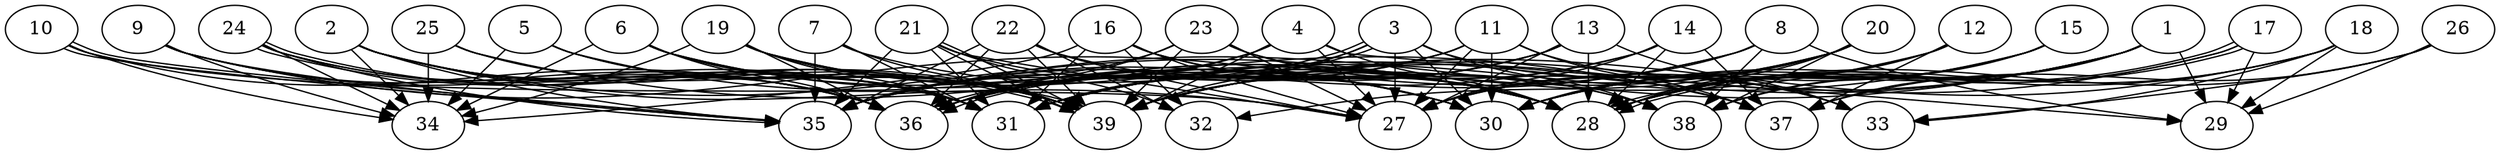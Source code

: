 // DAG (tier=3-complex, mode=compute, n=39, ccr=0.480, fat=0.773, density=0.774, regular=0.243, jump=0.309, mindata=1048576, maxdata=16777216)
// DAG automatically generated by daggen at Sun Aug 24 16:33:34 2025
// /home/ermia/Project/Environments/daggen/bin/daggen --dot --ccr 0.480 --fat 0.773 --regular 0.243 --density 0.774 --jump 0.309 --mindata 1048576 --maxdata 16777216 -n 39 
digraph G {
  1 [size="64546251518808088", alpha="0.16", expect_size="32273125759404044"]
  1 -> 28 [size ="1137350423871488"]
  1 -> 29 [size ="1137350423871488"]
  1 -> 30 [size ="1137350423871488"]
  1 -> 31 [size ="1137350423871488"]
  1 -> 35 [size ="1137350423871488"]
  1 -> 37 [size ="1137350423871488"]
  1 -> 38 [size ="1137350423871488"]
  1 -> 39 [size ="1137350423871488"]
  2 [size="1375274358112518144", alpha="0.06", expect_size="687637179056259072"]
  2 -> 27 [size ="9893490720768"]
  2 -> 28 [size ="9893490720768"]
  2 -> 31 [size ="9893490720768"]
  2 -> 34 [size ="9893490720768"]
  2 -> 35 [size ="9893490720768"]
  2 -> 36 [size ="9893490720768"]
  2 -> 39 [size ="9893490720768"]
  3 [size="7792186246413802", alpha="0.06", expect_size="3896093123206901"]
  3 -> 27 [size ="886322210275328"]
  3 -> 30 [size ="886322210275328"]
  3 -> 31 [size ="886322210275328"]
  3 -> 33 [size ="886322210275328"]
  3 -> 36 [size ="886322210275328"]
  3 -> 36 [size ="886322210275328"]
  3 -> 38 [size ="886322210275328"]
  3 -> 39 [size ="886322210275328"]
  4 [size="58051868159710304", alpha="0.09", expect_size="29025934079855152"]
  4 -> 27 [size ="1451682378547200"]
  4 -> 28 [size ="1451682378547200"]
  4 -> 29 [size ="1451682378547200"]
  4 -> 35 [size ="1451682378547200"]
  4 -> 36 [size ="1451682378547200"]
  4 -> 39 [size ="1451682378547200"]
  5 [size="27407915495825500", alpha="0.18", expect_size="13703957747912750"]
  5 -> 28 [size ="1915474220679168"]
  5 -> 31 [size ="1915474220679168"]
  5 -> 34 [size ="1915474220679168"]
  5 -> 39 [size ="1915474220679168"]
  6 [size="862836210541529137152", alpha="0.17", expect_size="431418105270764568576"]
  6 -> 28 [size ="725062697091072"]
  6 -> 30 [size ="725062697091072"]
  6 -> 31 [size ="725062697091072"]
  6 -> 34 [size ="725062697091072"]
  6 -> 36 [size ="725062697091072"]
  6 -> 39 [size ="725062697091072"]
  7 [size="57350976505699631104", alpha="0.01", expect_size="28675488252849815552"]
  7 -> 28 [size ="118973580443648"]
  7 -> 31 [size ="118973580443648"]
  7 -> 35 [size ="118973580443648"]
  7 -> 39 [size ="118973580443648"]
  8 [size="48772431454004051968", alpha="0.17", expect_size="24386215727002025984"]
  8 -> 27 [size ="106792214331392"]
  8 -> 29 [size ="106792214331392"]
  8 -> 35 [size ="106792214331392"]
  8 -> 36 [size ="106792214331392"]
  8 -> 38 [size ="106792214331392"]
  9 [size="18120157918396416000", alpha="0.02", expect_size="9060078959198208000"]
  9 -> 30 [size ="55190539468800"]
  9 -> 31 [size ="55190539468800"]
  9 -> 34 [size ="55190539468800"]
  9 -> 35 [size ="55190539468800"]
  9 -> 36 [size ="55190539468800"]
  10 [size="12194652159135776", alpha="0.01", expect_size="6097326079567888"]
  10 -> 27 [size ="549833123299328"]
  10 -> 34 [size ="549833123299328"]
  10 -> 35 [size ="549833123299328"]
  10 -> 35 [size ="549833123299328"]
  10 -> 36 [size ="549833123299328"]
  11 [size="9223305236661712", alpha="0.01", expect_size="4611652618330856"]
  11 -> 27 [size ="220762157875200"]
  11 -> 30 [size ="220762157875200"]
  11 -> 31 [size ="220762157875200"]
  11 -> 33 [size ="220762157875200"]
  11 -> 35 [size ="220762157875200"]
  11 -> 36 [size ="220762157875200"]
  11 -> 37 [size ="220762157875200"]
  12 [size="54520647637006286848", alpha="0.02", expect_size="27260323818503143424"]
  12 -> 27 [size ="115026346115072"]
  12 -> 28 [size ="115026346115072"]
  12 -> 36 [size ="115026346115072"]
  12 -> 37 [size ="115026346115072"]
  13 [size="102090736182081984", alpha="0.10", expect_size="51045368091040992"]
  13 -> 27 [size ="2074825963077632"]
  13 -> 28 [size ="2074825963077632"]
  13 -> 31 [size ="2074825963077632"]
  13 -> 33 [size ="2074825963077632"]
  13 -> 36 [size ="2074825963077632"]
  13 -> 39 [size ="2074825963077632"]
  14 [size="1747820654990575", alpha="0.05", expect_size="873910327495287"]
  14 -> 27 [size ="46919371980800"]
  14 -> 28 [size ="46919371980800"]
  14 -> 35 [size ="46919371980800"]
  14 -> 37 [size ="46919371980800"]
  14 -> 39 [size ="46919371980800"]
  15 [size="3580565826375254016", alpha="0.04", expect_size="1790282913187627008"]
  15 -> 27 [size ="18723675045888"]
  15 -> 28 [size ="18723675045888"]
  15 -> 30 [size ="18723675045888"]
  15 -> 31 [size ="18723675045888"]
  15 -> 38 [size ="18723675045888"]
  16 [size="4284936309465203712", alpha="0.19", expect_size="2142468154732601856"]
  16 -> 27 [size ="1675080539045888"]
  16 -> 28 [size ="1675080539045888"]
  16 -> 31 [size ="1675080539045888"]
  16 -> 32 [size ="1675080539045888"]
  16 -> 34 [size ="1675080539045888"]
  16 -> 38 [size ="1675080539045888"]
  17 [size="5021179354820234", alpha="0.13", expect_size="2510589677410117"]
  17 -> 28 [size ="106971873148928"]
  17 -> 28 [size ="106971873148928"]
  17 -> 29 [size ="106971873148928"]
  17 -> 30 [size ="106971873148928"]
  17 -> 39 [size ="106971873148928"]
  18 [size="4070885680423179911168", alpha="0.04", expect_size="2035442840211589955584"]
  18 -> 28 [size ="2039619981934592"]
  18 -> 29 [size ="2039619981934592"]
  18 -> 30 [size ="2039619981934592"]
  18 -> 33 [size ="2039619981934592"]
  18 -> 39 [size ="2039619981934592"]
  19 [size="11891320248059559936", alpha="0.05", expect_size="5945660124029779968"]
  19 -> 28 [size ="41678303920128"]
  19 -> 30 [size ="41678303920128"]
  19 -> 31 [size ="41678303920128"]
  19 -> 34 [size ="41678303920128"]
  19 -> 36 [size ="41678303920128"]
  19 -> 39 [size ="41678303920128"]
  20 [size="4413324599700278272", alpha="0.17", expect_size="2206662299850139136"]
  20 -> 27 [size ="1816395566284800"]
  20 -> 28 [size ="1816395566284800"]
  20 -> 30 [size ="1816395566284800"]
  20 -> 31 [size ="1816395566284800"]
  20 -> 32 [size ="1816395566284800"]
  20 -> 38 [size ="1816395566284800"]
  20 -> 39 [size ="1816395566284800"]
  21 [size="17074602204429516", alpha="0.12", expect_size="8537301102214758"]
  21 -> 27 [size ="641519006515200"]
  21 -> 30 [size ="641519006515200"]
  21 -> 31 [size ="641519006515200"]
  21 -> 32 [size ="641519006515200"]
  21 -> 35 [size ="641519006515200"]
  21 -> 39 [size ="641519006515200"]
  21 -> 39 [size ="641519006515200"]
  22 [size="3044005199538393448448", alpha="0.18", expect_size="1522002599769196724224"]
  22 -> 27 [size ="1680300333596672"]
  22 -> 32 [size ="1680300333596672"]
  22 -> 35 [size ="1680300333596672"]
  22 -> 36 [size ="1680300333596672"]
  22 -> 38 [size ="1680300333596672"]
  22 -> 39 [size ="1680300333596672"]
  23 [size="4455428714264745", alpha="0.03", expect_size="2227714357132372"]
  23 -> 27 [size ="257645726400512"]
  23 -> 28 [size ="257645726400512"]
  23 -> 35 [size ="257645726400512"]
  23 -> 36 [size ="257645726400512"]
  23 -> 37 [size ="257645726400512"]
  23 -> 39 [size ="257645726400512"]
  24 [size="4503608475414368878592", alpha="0.03", expect_size="2251804237707184439296"]
  24 -> 31 [size ="2181710250770432"]
  24 -> 34 [size ="2181710250770432"]
  24 -> 35 [size ="2181710250770432"]
  24 -> 36 [size ="2181710250770432"]
  24 -> 39 [size ="2181710250770432"]
  24 -> 39 [size ="2181710250770432"]
  25 [size="26960507382350940", alpha="0.16", expect_size="13480253691175470"]
  25 -> 34 [size ="1592437004828672"]
  25 -> 36 [size ="1592437004828672"]
  25 -> 37 [size ="1592437004828672"]
  25 -> 39 [size ="1592437004828672"]
  26 [size="1342486259858153668608", alpha="0.14", expect_size="671243129929076834304"]
  26 -> 28 [size ="973561116229632"]
  26 -> 29 [size ="973561116229632"]
  26 -> 33 [size ="973561116229632"]
  26 -> 37 [size ="973561116229632"]
  27 [size="752117129910874537984", alpha="0.08", expect_size="376058564955437268992"]
  28 [size="516428808536616", alpha="0.11", expect_size="258214404268308"]
  29 [size="41244872707713480", alpha="0.10", expect_size="20622436353856740"]
  30 [size="619025591763729280", alpha="0.11", expect_size="309512795881864640"]
  31 [size="136567135484327568", alpha="0.03", expect_size="68283567742163784"]
  32 [size="2187998384511227136", alpha="0.09", expect_size="1093999192255613568"]
  33 [size="1140718752316640896", alpha="0.12", expect_size="570359376158320448"]
  34 [size="794557961220390912000", alpha="0.01", expect_size="397278980610195456000"]
  35 [size="13694196869675520", alpha="0.10", expect_size="6847098434837760"]
  36 [size="1872781438957677312", alpha="0.05", expect_size="936390719478838656"]
  37 [size="168044545611510317056", alpha="0.11", expect_size="84022272805755158528"]
  38 [size="42538372856855658496", alpha="0.06", expect_size="21269186428427829248"]
  39 [size="1066029422282511745024", alpha="0.04", expect_size="533014711141255872512"]
}